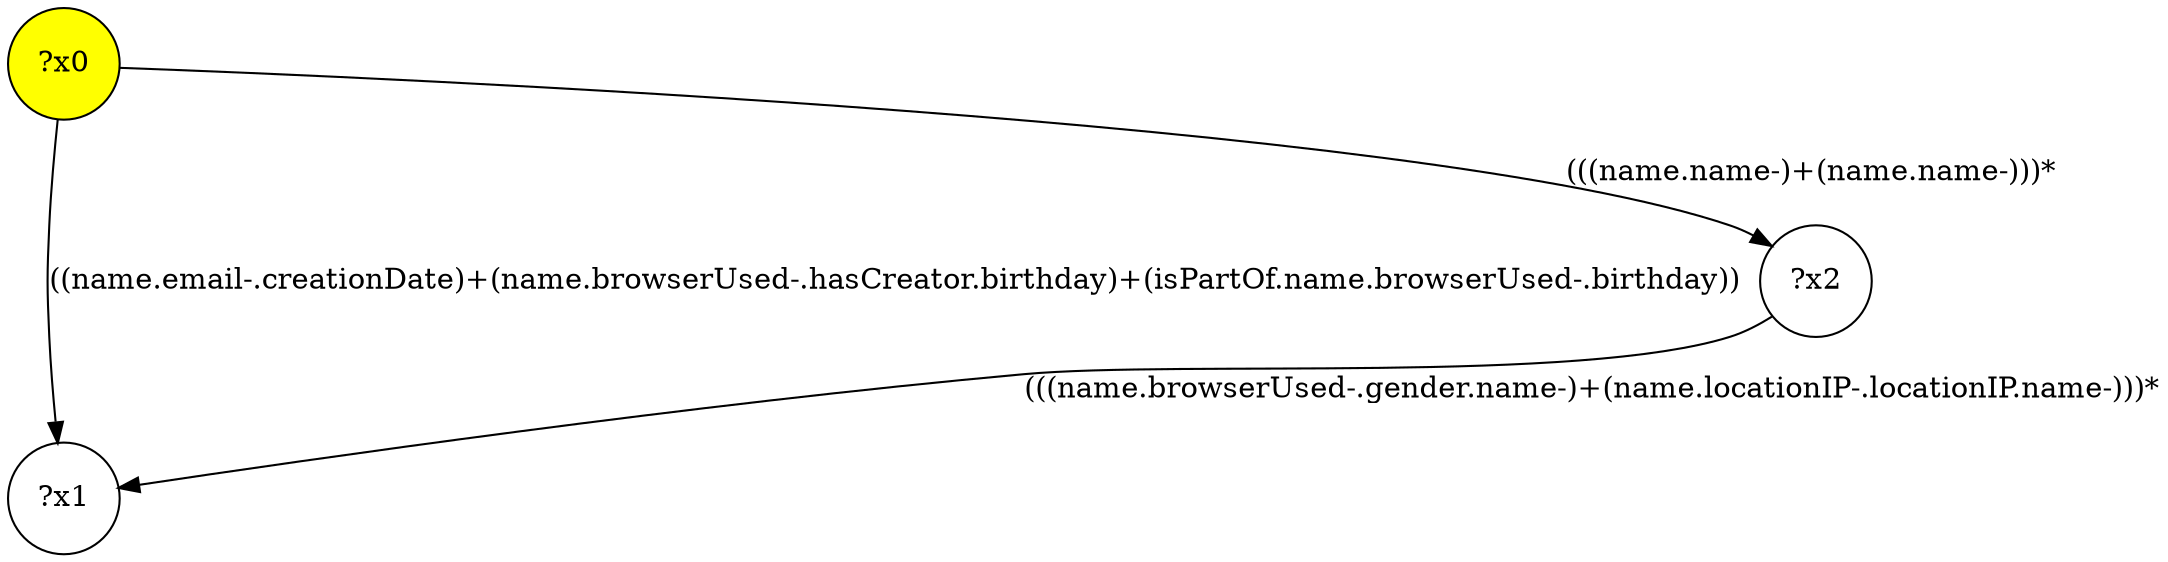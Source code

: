 digraph g {
	x0 [fillcolor="yellow", style="filled," shape=circle, label="?x0"];
	x1 [shape=circle, label="?x1"];
	x0 -> x1 [label="((name.email-.creationDate)+(name.browserUsed-.hasCreator.birthday)+(isPartOf.name.browserUsed-.birthday))"];
	x2 [shape=circle, label="?x2"];
	x0 -> x2 [label="(((name.name-)+(name.name-)))*"];
	x2 -> x1 [label="(((name.browserUsed-.gender.name-)+(name.locationIP-.locationIP.name-)))*"];
}
